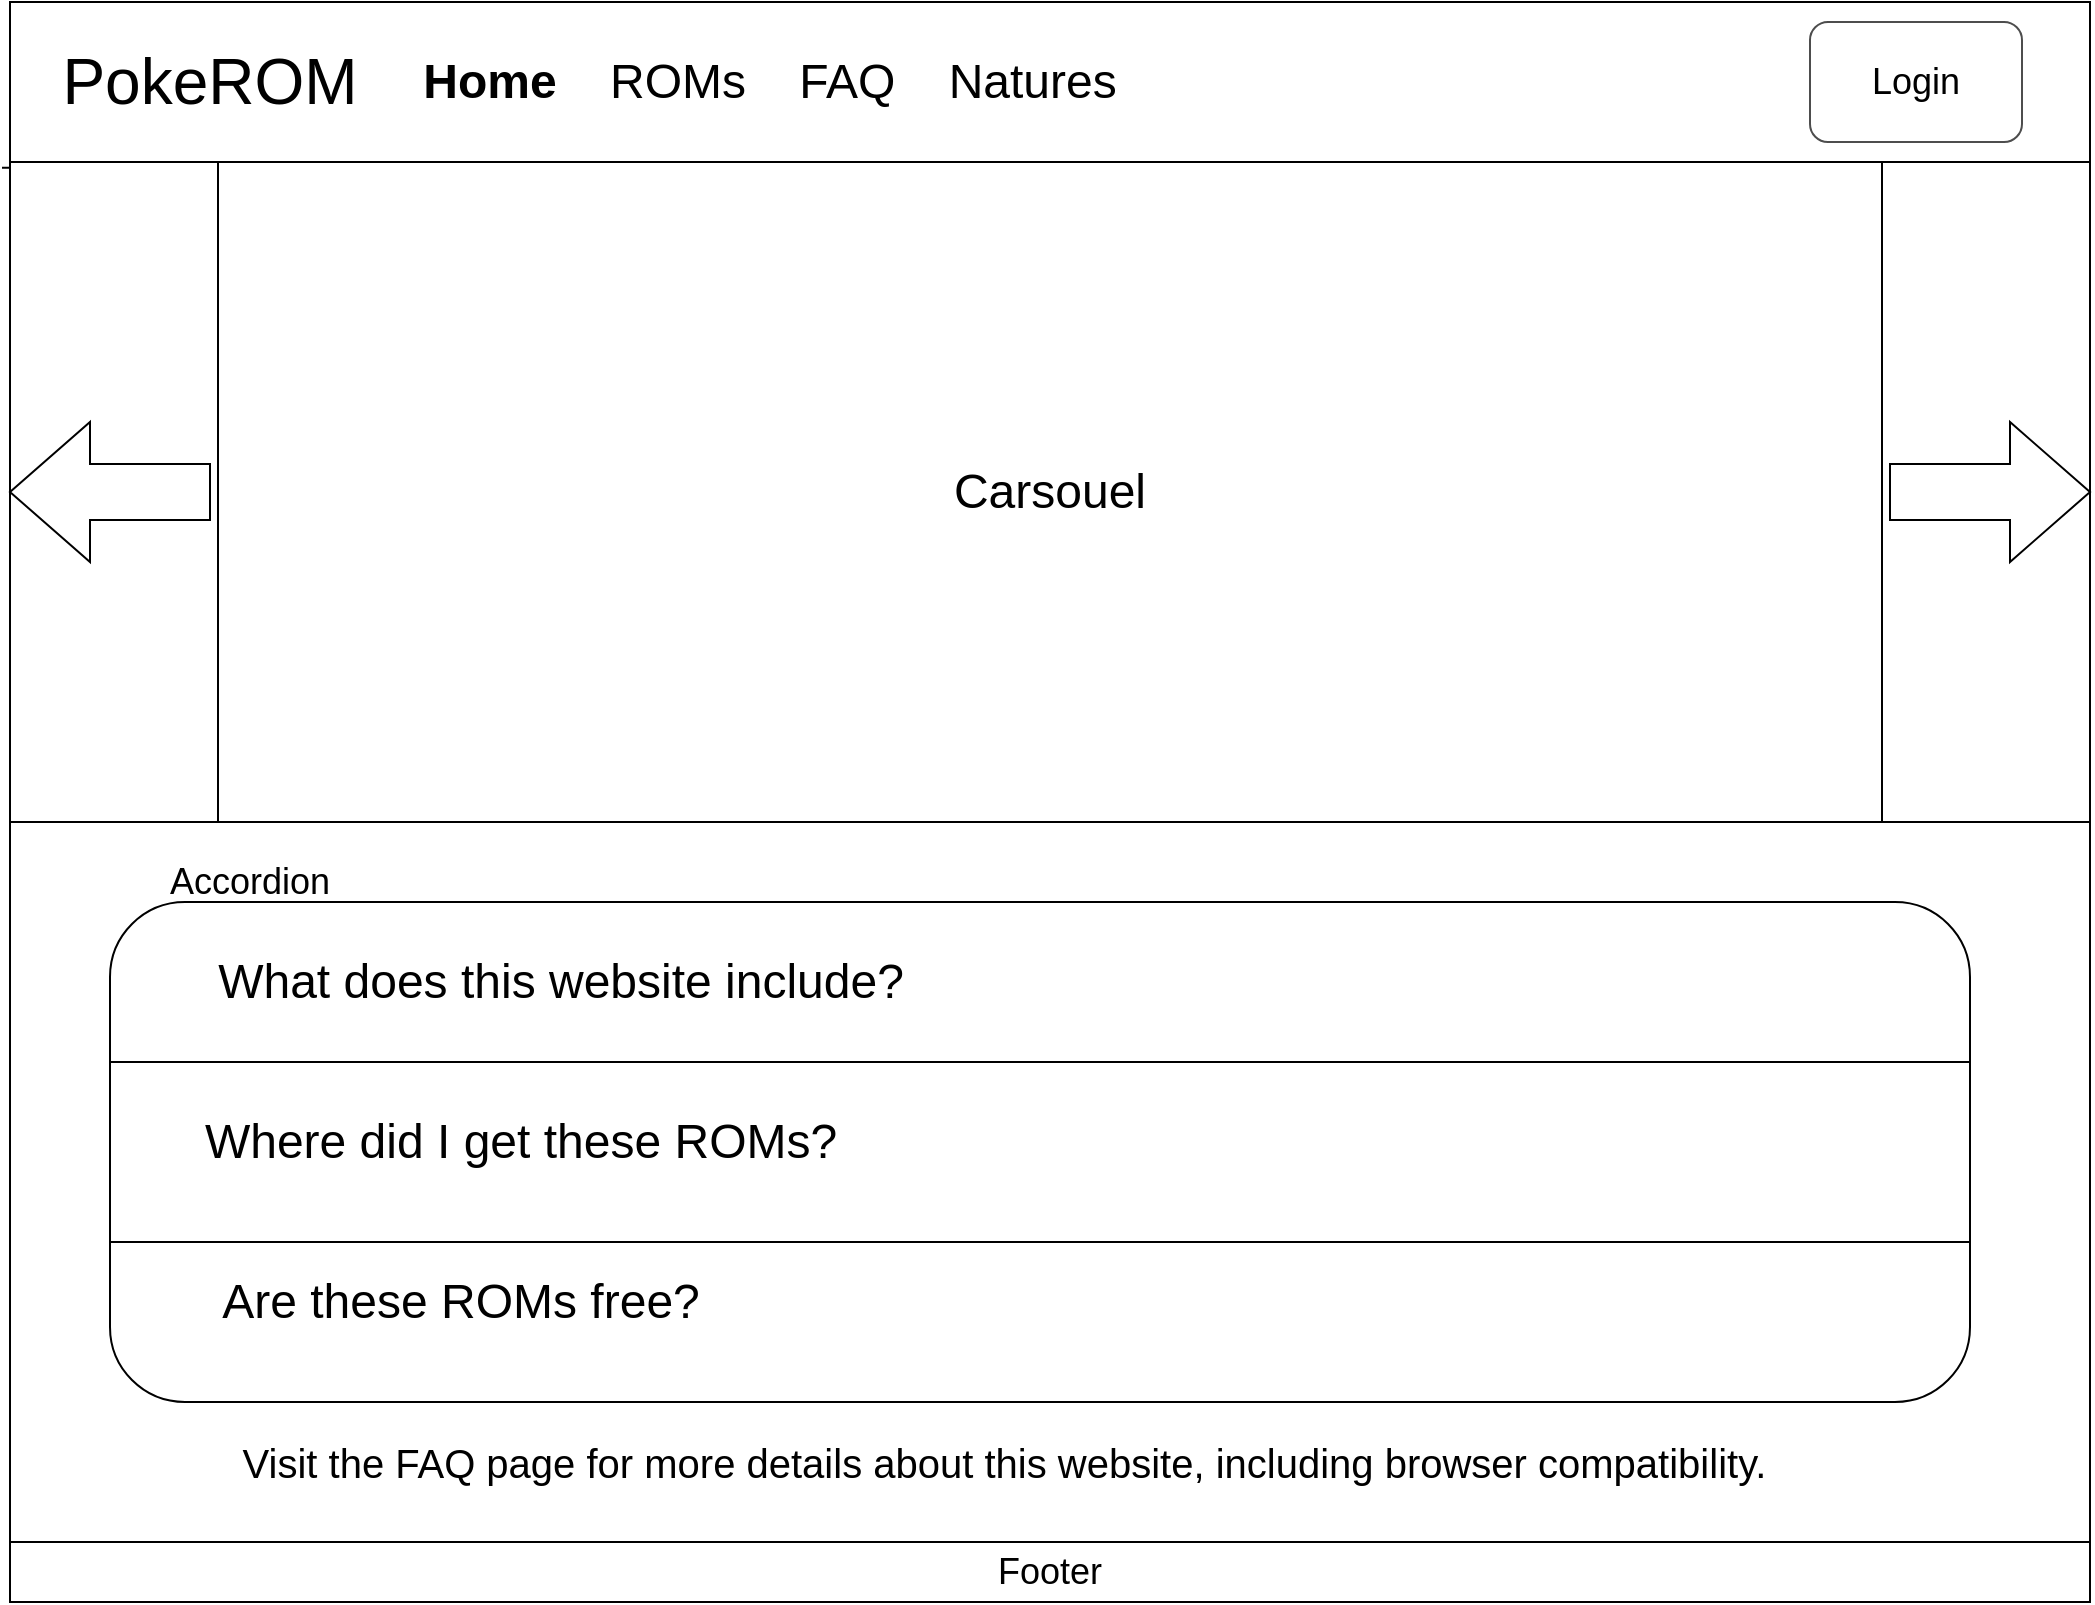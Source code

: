 <mxfile version="10.8.0" type="device"><diagram id="HBEicuW6e-Zb2R65MJX0" name="Home Page"><mxGraphModel dx="1184" dy="920" grid="1" gridSize="10" guides="1" tooltips="1" connect="1" arrows="1" fold="1" page="1" pageScale="1" pageWidth="1100" pageHeight="850" math="0" shadow="0"><root><mxCell id="0"/><mxCell id="1" parent="0"/><mxCell id="3mbRL1gvjARY0FLo8sV9-1" value="" style="rounded=0;whiteSpace=wrap;html=1;" vertex="1" parent="1"><mxGeometry x="20" y="20" width="1040" height="800" as="geometry"/></mxCell><mxCell id="3mbRL1gvjARY0FLo8sV9-4" value="" style="endArrow=none;html=1;entryX=-0.004;entryY=0.104;entryDx=0;entryDy=0;entryPerimeter=0;" edge="1" parent="1"><mxGeometry width="50" height="50" relative="1" as="geometry"><mxPoint x="1060" y="103" as="sourcePoint"/><mxPoint x="16" y="102.857" as="targetPoint"/></mxGeometry></mxCell><mxCell id="3mbRL1gvjARY0FLo8sV9-5" value="&lt;font style=&quot;font-size: 32px&quot;&gt;PokeROM&lt;/font&gt;" style="text;html=1;strokeColor=none;fillColor=none;align=center;verticalAlign=middle;whiteSpace=wrap;rounded=0;" vertex="1" parent="1"><mxGeometry x="40" y="40" width="160" height="40" as="geometry"/></mxCell><mxCell id="3mbRL1gvjARY0FLo8sV9-6" value="&lt;font style=&quot;font-size: 24px&quot;&gt;&lt;b&gt;Home&amp;nbsp; &amp;nbsp; &lt;/b&gt;ROMs&amp;nbsp; &amp;nbsp; FAQ&amp;nbsp; &amp;nbsp; Natures&lt;/font&gt;" style="text;html=1;strokeColor=none;fillColor=none;align=center;verticalAlign=middle;whiteSpace=wrap;rounded=0;" vertex="1" parent="1"><mxGeometry x="200" y="40" width="400" height="40" as="geometry"/></mxCell><mxCell id="3mbRL1gvjARY0FLo8sV9-7" value="&lt;font color=&quot;#000000&quot; style=&quot;font-size: 18px&quot;&gt;Login&lt;/font&gt;" style="rounded=1;html=1;shadow=0;dashed=0;whiteSpace=wrap;fontSize=10;fillColor=#FFFFFF;align=center;strokeColor=#4D4D4D;fontColor=#ffffff;" vertex="1" parent="1"><mxGeometry x="920" y="30" width="106" height="60" as="geometry"/></mxCell><mxCell id="3mbRL1gvjARY0FLo8sV9-14" value="&lt;font style=&quot;font-size: 24px&quot;&gt;Carsouel&lt;/font&gt;" style="shape=process;whiteSpace=wrap;html=1;backgroundOutline=1;fillColor=#FFFFFF;" vertex="1" parent="1"><mxGeometry x="20" y="100" width="1040" height="330" as="geometry"/></mxCell><mxCell id="3mbRL1gvjARY0FLo8sV9-15" value="" style="html=1;shadow=0;dashed=0;align=center;verticalAlign=middle;shape=mxgraph.arrows2.arrow;dy=0.6;dx=40;notch=0;fillColor=#FFFFFF;" vertex="1" parent="1"><mxGeometry x="960" y="230" width="100" height="70" as="geometry"/></mxCell><mxCell id="3mbRL1gvjARY0FLo8sV9-16" value="" style="html=1;shadow=0;dashed=0;align=center;verticalAlign=middle;shape=mxgraph.arrows2.arrow;dy=0.6;dx=40;flipH=1;notch=0;fillColor=#FFFFFF;" vertex="1" parent="1"><mxGeometry x="20" y="230" width="100" height="70" as="geometry"/></mxCell><mxCell id="3mbRL1gvjARY0FLo8sV9-17" value="" style="rounded=1;whiteSpace=wrap;html=1;fillColor=#FFFFFF;" vertex="1" parent="1"><mxGeometry x="70" y="470" width="930" height="250" as="geometry"/></mxCell><mxCell id="3mbRL1gvjARY0FLo8sV9-18" value="" style="rounded=0;whiteSpace=wrap;html=1;fillColor=#FFFFFF;" vertex="1" parent="1"><mxGeometry x="70" y="550" width="930" height="90" as="geometry"/></mxCell><mxCell id="3mbRL1gvjARY0FLo8sV9-19" value="&lt;span style=&quot;font-weight: normal&quot;&gt;What does this website include?&lt;/span&gt;" style="text;strokeColor=none;fillColor=none;html=1;fontSize=24;fontStyle=1;verticalAlign=middle;align=center;" vertex="1" parent="1"><mxGeometry x="110" y="490" width="370" height="40" as="geometry"/></mxCell><mxCell id="3mbRL1gvjARY0FLo8sV9-20" value="&lt;span style=&quot;font-weight: normal&quot;&gt;Where did I get these ROMs?&lt;/span&gt;" style="text;strokeColor=none;fillColor=none;html=1;fontSize=24;fontStyle=1;verticalAlign=middle;align=center;" vertex="1" parent="1"><mxGeometry x="100" y="570" width="350" height="40" as="geometry"/></mxCell><mxCell id="3mbRL1gvjARY0FLo8sV9-21" value="&lt;span style=&quot;font-weight: normal&quot;&gt;Are these ROMs free?&lt;/span&gt;" style="text;strokeColor=none;fillColor=none;html=1;fontSize=24;fontStyle=1;verticalAlign=middle;align=center;" vertex="1" parent="1"><mxGeometry x="100" y="650" width="290" height="40" as="geometry"/></mxCell><mxCell id="3mbRL1gvjARY0FLo8sV9-22" value="&lt;font style=&quot;font-size: 18px&quot;&gt;Accordion&lt;/font&gt;" style="text;html=1;strokeColor=none;fillColor=none;align=center;verticalAlign=middle;whiteSpace=wrap;rounded=0;" vertex="1" parent="1"><mxGeometry x="70" y="450" width="140" height="20" as="geometry"/></mxCell><mxCell id="3mbRL1gvjARY0FLo8sV9-24" value="&lt;font style=&quot;font-size: 20px&quot;&gt;Visit the FAQ page for more details about this website, including browser compatibility.&amp;nbsp;&lt;/font&gt;" style="text;html=1;strokeColor=none;fillColor=none;align=center;verticalAlign=middle;whiteSpace=wrap;rounded=0;" vertex="1" parent="1"><mxGeometry x="90" y="740" width="860" height="20" as="geometry"/></mxCell><mxCell id="tjdAdMnjsNi_I3C6q7o8-1" value="&lt;font style=&quot;font-size: 18px&quot;&gt;Footer&lt;/font&gt;" style="rounded=0;whiteSpace=wrap;html=1;fillColor=#FFFFFF;" vertex="1" parent="1"><mxGeometry x="20" y="790" width="1040" height="30" as="geometry"/></mxCell></root></mxGraphModel></diagram><diagram id="i5MH9DyHpkx6FnUdG-32" name="ROMs Page"><mxGraphModel dx="1382" dy="1073" grid="1" gridSize="10" guides="1" tooltips="1" connect="1" arrows="1" fold="1" page="1" pageScale="1" pageWidth="1100" pageHeight="850" math="0" shadow="0"><root><mxCell id="DZGdxHDIxZ8UVdqy2DmJ-0"/><mxCell id="DZGdxHDIxZ8UVdqy2DmJ-1" parent="DZGdxHDIxZ8UVdqy2DmJ-0"/><mxCell id="jPOB6s2ysSFc5Ia2NdVV-0" value="" style="rounded=0;whiteSpace=wrap;html=1;" vertex="1" parent="DZGdxHDIxZ8UVdqy2DmJ-1"><mxGeometry x="20" y="20" width="1040" height="800" as="geometry"/></mxCell><mxCell id="jPOB6s2ysSFc5Ia2NdVV-1" value="" style="endArrow=none;html=1;entryX=-0.004;entryY=0.104;entryDx=0;entryDy=0;entryPerimeter=0;" edge="1" parent="DZGdxHDIxZ8UVdqy2DmJ-1"><mxGeometry width="50" height="50" relative="1" as="geometry"><mxPoint x="1060" y="103.0" as="sourcePoint"/><mxPoint x="16" y="102.857" as="targetPoint"/></mxGeometry></mxCell><mxCell id="jPOB6s2ysSFc5Ia2NdVV-2" value="&lt;font style=&quot;font-size: 32px&quot;&gt;PokeROM&lt;/font&gt;" style="text;html=1;strokeColor=none;fillColor=none;align=center;verticalAlign=middle;whiteSpace=wrap;rounded=0;" vertex="1" parent="DZGdxHDIxZ8UVdqy2DmJ-1"><mxGeometry x="40" y="40" width="160" height="40" as="geometry"/></mxCell><mxCell id="jPOB6s2ysSFc5Ia2NdVV-3" value="&lt;font style=&quot;font-size: 24px&quot;&gt;Home&amp;nbsp; &amp;nbsp; &lt;b&gt;ROMs&amp;nbsp; &amp;nbsp; &lt;/b&gt;FAQ&amp;nbsp; &amp;nbsp; Natures&lt;/font&gt;" style="text;html=1;strokeColor=none;fillColor=none;align=center;verticalAlign=middle;whiteSpace=wrap;rounded=0;" vertex="1" parent="DZGdxHDIxZ8UVdqy2DmJ-1"><mxGeometry x="200" y="40" width="400" height="40" as="geometry"/></mxCell><mxCell id="jPOB6s2ysSFc5Ia2NdVV-4" value="&lt;font color=&quot;#000000&quot; style=&quot;font-size: 18px&quot;&gt;Logout&lt;/font&gt;" style="rounded=1;html=1;shadow=0;dashed=0;whiteSpace=wrap;fontSize=10;fillColor=#FFFFFF;align=center;strokeColor=#4D4D4D;fontColor=#ffffff;" vertex="1" parent="DZGdxHDIxZ8UVdqy2DmJ-1"><mxGeometry x="920" y="30" width="106" height="60" as="geometry"/></mxCell><mxCell id="jHBLXKIAFgyJB7I-NuQN-0" value="" style="rounded=1;whiteSpace=wrap;html=1;fillColor=#FFFFFF;" vertex="1" parent="DZGdxHDIxZ8UVdqy2DmJ-1"><mxGeometry x="220" y="164.5" width="260" height="260" as="geometry"/></mxCell><mxCell id="jHBLXKIAFgyJB7I-NuQN-5" value="" style="rounded=1;whiteSpace=wrap;html=1;fillColor=#FFFFFF;" vertex="1" parent="DZGdxHDIxZ8UVdqy2DmJ-1"><mxGeometry x="590" y="160" width="260" height="260" as="geometry"/></mxCell><mxCell id="jHBLXKIAFgyJB7I-NuQN-6" value="" style="rounded=1;whiteSpace=wrap;html=1;fillColor=#FFFFFF;" vertex="1" parent="DZGdxHDIxZ8UVdqy2DmJ-1"><mxGeometry x="220" y="450" width="260" height="260" as="geometry"/></mxCell><mxCell id="jHBLXKIAFgyJB7I-NuQN-7" value="" style="rounded=1;whiteSpace=wrap;html=1;fillColor=#FFFFFF;" vertex="1" parent="DZGdxHDIxZ8UVdqy2DmJ-1"><mxGeometry x="590" y="450" width="260" height="260" as="geometry"/></mxCell><mxCell id="jHBLXKIAFgyJB7I-NuQN-8" value="" style="rounded=1;whiteSpace=wrap;html=1;fillColor=#FFFFFF;" vertex="1" parent="DZGdxHDIxZ8UVdqy2DmJ-1"><mxGeometry x="170" y="740" width="750" height="40" as="geometry"/></mxCell><mxCell id="jHBLXKIAFgyJB7I-NuQN-9" value="&lt;h1&gt;ROM 1&lt;/h1&gt;&lt;div style=&quot;font-size: 20px&quot;&gt;&lt;ul&gt;&lt;li&gt;&lt;div&gt;Image&lt;/div&gt;&lt;/li&gt;&lt;li&gt;&lt;div&gt;&lt;span&gt;Details&lt;/span&gt;&lt;/div&gt;&lt;/li&gt;&lt;/ul&gt;&lt;/div&gt;" style="text;html=1;strokeColor=none;fillColor=none;spacing=5;spacingTop=-20;whiteSpace=wrap;overflow=hidden;rounded=0;" vertex="1" parent="DZGdxHDIxZ8UVdqy2DmJ-1"><mxGeometry x="255" y="205" width="190" height="120" as="geometry"/></mxCell><mxCell id="jHBLXKIAFgyJB7I-NuQN-10" value="&lt;h1&gt;ROM 2&lt;/h1&gt;&lt;div style=&quot;font-size: 20px&quot;&gt;&lt;ul&gt;&lt;li&gt;&lt;div&gt;Image&lt;/div&gt;&lt;/li&gt;&lt;li&gt;&lt;div&gt;&lt;span&gt;Details&lt;/span&gt;&lt;/div&gt;&lt;/li&gt;&lt;/ul&gt;&lt;/div&gt;" style="text;html=1;strokeColor=none;fillColor=none;spacing=5;spacingTop=-20;whiteSpace=wrap;overflow=hidden;rounded=0;" vertex="1" parent="DZGdxHDIxZ8UVdqy2DmJ-1"><mxGeometry x="625" y="205" width="190" height="120" as="geometry"/></mxCell><mxCell id="jHBLXKIAFgyJB7I-NuQN-11" value="&lt;h1&gt;ROM 3&lt;/h1&gt;&lt;div style=&quot;font-size: 20px&quot;&gt;&lt;ul&gt;&lt;li&gt;&lt;div&gt;Image&lt;/div&gt;&lt;/li&gt;&lt;li&gt;&lt;div&gt;&lt;span&gt;Details&lt;/span&gt;&lt;/div&gt;&lt;/li&gt;&lt;/ul&gt;&lt;/div&gt;" style="text;html=1;strokeColor=none;fillColor=none;spacing=5;spacingTop=-20;whiteSpace=wrap;overflow=hidden;rounded=0;" vertex="1" parent="DZGdxHDIxZ8UVdqy2DmJ-1"><mxGeometry x="255" y="520" width="190" height="120" as="geometry"/></mxCell><mxCell id="jHBLXKIAFgyJB7I-NuQN-12" value="&lt;h1&gt;ROM 4&lt;/h1&gt;&lt;div style=&quot;font-size: 20px&quot;&gt;&lt;ul&gt;&lt;li&gt;&lt;div&gt;Image&lt;/div&gt;&lt;/li&gt;&lt;li&gt;&lt;div&gt;&lt;span&gt;Details&lt;/span&gt;&lt;/div&gt;&lt;/li&gt;&lt;/ul&gt;&lt;/div&gt;" style="text;html=1;strokeColor=none;fillColor=none;spacing=5;spacingTop=-20;whiteSpace=wrap;overflow=hidden;rounded=0;" vertex="1" parent="DZGdxHDIxZ8UVdqy2DmJ-1"><mxGeometry x="625" y="520" width="190" height="120" as="geometry"/></mxCell><mxCell id="jHBLXKIAFgyJB7I-NuQN-13" value="" style="rounded=0;whiteSpace=wrap;html=1;fillColor=#FFFFFF;" vertex="1" parent="DZGdxHDIxZ8UVdqy2DmJ-1"><mxGeometry x="280" y="740" width="40" height="40" as="geometry"/></mxCell><mxCell id="jHBLXKIAFgyJB7I-NuQN-14" value="" style="rounded=0;whiteSpace=wrap;html=1;fillColor=#FFFFFF;" vertex="1" parent="DZGdxHDIxZ8UVdqy2DmJ-1"><mxGeometry x="360" y="740" width="40" height="40" as="geometry"/></mxCell><mxCell id="jHBLXKIAFgyJB7I-NuQN-15" value="" style="rounded=0;whiteSpace=wrap;html=1;fillColor=#FFFFFF;" vertex="1" parent="DZGdxHDIxZ8UVdqy2DmJ-1"><mxGeometry x="445" y="740" width="40" height="40" as="geometry"/></mxCell><mxCell id="jHBLXKIAFgyJB7I-NuQN-16" value="" style="rounded=0;whiteSpace=wrap;html=1;fillColor=#FFFFFF;" vertex="1" parent="DZGdxHDIxZ8UVdqy2DmJ-1"><mxGeometry x="530" y="740" width="40" height="40" as="geometry"/></mxCell><mxCell id="jHBLXKIAFgyJB7I-NuQN-17" value="" style="rounded=0;whiteSpace=wrap;html=1;fillColor=#FFFFFF;" vertex="1" parent="DZGdxHDIxZ8UVdqy2DmJ-1"><mxGeometry x="615" y="740" width="40" height="40" as="geometry"/></mxCell><mxCell id="jHBLXKIAFgyJB7I-NuQN-18" value="" style="rounded=0;whiteSpace=wrap;html=1;fillColor=#FFFFFF;" vertex="1" parent="DZGdxHDIxZ8UVdqy2DmJ-1"><mxGeometry x="700" y="740" width="40" height="40" as="geometry"/></mxCell><mxCell id="jHBLXKIAFgyJB7I-NuQN-19" value="" style="rounded=0;whiteSpace=wrap;html=1;fillColor=#FFFFFF;" vertex="1" parent="DZGdxHDIxZ8UVdqy2DmJ-1"><mxGeometry x="775" y="740" width="40" height="40" as="geometry"/></mxCell><mxCell id="jHBLXKIAFgyJB7I-NuQN-20" value="&amp;lt;&amp;lt;" style="text;html=1;strokeColor=none;fillColor=none;align=center;verticalAlign=middle;whiteSpace=wrap;rounded=0;" vertex="1" parent="DZGdxHDIxZ8UVdqy2DmJ-1"><mxGeometry x="190" y="750" width="40" height="20" as="geometry"/></mxCell><mxCell id="jHBLXKIAFgyJB7I-NuQN-23" value="1" style="text;html=1;strokeColor=none;fillColor=none;align=center;verticalAlign=middle;whiteSpace=wrap;rounded=0;" vertex="1" parent="DZGdxHDIxZ8UVdqy2DmJ-1"><mxGeometry x="280" y="749" width="40" height="20" as="geometry"/></mxCell><mxCell id="jHBLXKIAFgyJB7I-NuQN-24" value="2" style="text;html=1;strokeColor=none;fillColor=none;align=center;verticalAlign=middle;whiteSpace=wrap;rounded=0;" vertex="1" parent="DZGdxHDIxZ8UVdqy2DmJ-1"><mxGeometry x="320" y="750" width="40" height="20" as="geometry"/></mxCell><mxCell id="jHBLXKIAFgyJB7I-NuQN-25" value="3" style="text;html=1;strokeColor=none;fillColor=none;align=center;verticalAlign=middle;whiteSpace=wrap;rounded=0;" vertex="1" parent="DZGdxHDIxZ8UVdqy2DmJ-1"><mxGeometry x="360" y="750" width="40" height="20" as="geometry"/></mxCell><mxCell id="jHBLXKIAFgyJB7I-NuQN-26" value="4" style="text;html=1;strokeColor=none;fillColor=none;align=center;verticalAlign=middle;whiteSpace=wrap;rounded=0;" vertex="1" parent="DZGdxHDIxZ8UVdqy2DmJ-1"><mxGeometry x="400" y="749" width="40" height="20" as="geometry"/></mxCell><mxCell id="jHBLXKIAFgyJB7I-NuQN-27" value="5" style="text;html=1;strokeColor=none;fillColor=none;align=center;verticalAlign=middle;whiteSpace=wrap;rounded=0;" vertex="1" parent="DZGdxHDIxZ8UVdqy2DmJ-1"><mxGeometry x="445" y="750" width="40" height="20" as="geometry"/></mxCell><mxCell id="jHBLXKIAFgyJB7I-NuQN-28" value="6" style="text;html=1;strokeColor=none;fillColor=none;align=center;verticalAlign=middle;whiteSpace=wrap;rounded=0;" vertex="1" parent="DZGdxHDIxZ8UVdqy2DmJ-1"><mxGeometry x="490" y="750" width="40" height="20" as="geometry"/></mxCell><mxCell id="jHBLXKIAFgyJB7I-NuQN-29" value="7" style="text;html=1;strokeColor=none;fillColor=none;align=center;verticalAlign=middle;whiteSpace=wrap;rounded=0;" vertex="1" parent="DZGdxHDIxZ8UVdqy2DmJ-1"><mxGeometry x="525" y="749" width="40" height="20" as="geometry"/></mxCell><mxCell id="jHBLXKIAFgyJB7I-NuQN-30" value="8" style="text;html=1;strokeColor=none;fillColor=none;align=center;verticalAlign=middle;whiteSpace=wrap;rounded=0;" vertex="1" parent="DZGdxHDIxZ8UVdqy2DmJ-1"><mxGeometry x="570" y="750" width="40" height="20" as="geometry"/></mxCell><mxCell id="jHBLXKIAFgyJB7I-NuQN-31" value="9" style="text;html=1;strokeColor=none;fillColor=none;align=center;verticalAlign=middle;whiteSpace=wrap;rounded=0;" vertex="1" parent="DZGdxHDIxZ8UVdqy2DmJ-1"><mxGeometry x="615" y="750" width="40" height="20" as="geometry"/></mxCell><mxCell id="jHBLXKIAFgyJB7I-NuQN-32" value="10" style="text;html=1;strokeColor=none;fillColor=none;align=center;verticalAlign=middle;whiteSpace=wrap;rounded=0;" vertex="1" parent="DZGdxHDIxZ8UVdqy2DmJ-1"><mxGeometry x="660" y="749" width="40" height="20" as="geometry"/></mxCell><mxCell id="jHBLXKIAFgyJB7I-NuQN-33" value="11" style="text;html=1;strokeColor=none;fillColor=none;align=center;verticalAlign=middle;whiteSpace=wrap;rounded=0;" vertex="1" parent="DZGdxHDIxZ8UVdqy2DmJ-1"><mxGeometry x="695" y="749" width="40" height="20" as="geometry"/></mxCell><mxCell id="jHBLXKIAFgyJB7I-NuQN-34" value="12" style="text;html=1;strokeColor=none;fillColor=none;align=center;verticalAlign=middle;whiteSpace=wrap;rounded=0;" vertex="1" parent="DZGdxHDIxZ8UVdqy2DmJ-1"><mxGeometry x="735" y="753" width="40" height="20" as="geometry"/></mxCell><mxCell id="jHBLXKIAFgyJB7I-NuQN-35" value="13" style="text;html=1;strokeColor=none;fillColor=none;align=center;verticalAlign=middle;whiteSpace=wrap;rounded=0;" vertex="1" parent="DZGdxHDIxZ8UVdqy2DmJ-1"><mxGeometry x="772" y="753" width="40" height="20" as="geometry"/></mxCell><mxCell id="95IIm_PCQzMlPXp2MBdw-0" value="&lt;font style=&quot;font-size: 18px&quot;&gt;Footer&lt;/font&gt;" style="rounded=0;whiteSpace=wrap;html=1;fillColor=#FFFFFF;" vertex="1" parent="DZGdxHDIxZ8UVdqy2DmJ-1"><mxGeometry x="20" y="790" width="1040" height="30" as="geometry"/></mxCell><mxCell id="7Ugmnipzu0nHIawPZBGX-0" value="Next" style="text;html=1;strokeColor=none;fillColor=none;align=center;verticalAlign=middle;whiteSpace=wrap;rounded=0;" vertex="1" parent="DZGdxHDIxZ8UVdqy2DmJ-1"><mxGeometry x="830" y="753" width="30" height="20" as="geometry"/></mxCell><mxCell id="7Ugmnipzu0nHIawPZBGX-2" value="&amp;gt;&amp;gt;" style="rounded=0;whiteSpace=wrap;html=1;fillColor=#FFFFFF;" vertex="1" parent="DZGdxHDIxZ8UVdqy2DmJ-1"><mxGeometry x="870" y="740" width="40" height="40" as="geometry"/></mxCell><mxCell id="7Ugmnipzu0nHIawPZBGX-3" value="&amp;lt;&amp;lt;" style="rounded=0;whiteSpace=wrap;html=1;fillColor=#FFFFFF;" vertex="1" parent="DZGdxHDIxZ8UVdqy2DmJ-1"><mxGeometry x="180" y="740" width="40" height="40" as="geometry"/></mxCell><mxCell id="7Ugmnipzu0nHIawPZBGX-4" value="Previous" style="text;html=1;strokeColor=none;fillColor=none;align=center;verticalAlign=middle;whiteSpace=wrap;rounded=0;" vertex="1" parent="DZGdxHDIxZ8UVdqy2DmJ-1"><mxGeometry x="230" y="753" width="40" height="20" as="geometry"/></mxCell></root></mxGraphModel></diagram><diagram id="3ohcXUWYCQhJrbC4mftE" name="FAQ Page"><mxGraphModel dx="1382" dy="1073" grid="1" gridSize="10" guides="1" tooltips="1" connect="1" arrows="1" fold="1" page="1" pageScale="1" pageWidth="1100" pageHeight="850" math="0" shadow="0"><root><mxCell id="s6JfPKIWmXnjqk05nntz-0"/><mxCell id="s6JfPKIWmXnjqk05nntz-1" parent="s6JfPKIWmXnjqk05nntz-0"/><mxCell id="Rj0Y2gSjjar5tYijzAod-0" value="" style="rounded=0;whiteSpace=wrap;html=1;" vertex="1" parent="s6JfPKIWmXnjqk05nntz-1"><mxGeometry x="20" y="20" width="1040" height="800" as="geometry"/></mxCell><mxCell id="Rj0Y2gSjjar5tYijzAod-1" value="" style="endArrow=none;html=1;entryX=-0.004;entryY=0.104;entryDx=0;entryDy=0;entryPerimeter=0;" edge="1" parent="s6JfPKIWmXnjqk05nntz-1"><mxGeometry width="50" height="50" relative="1" as="geometry"><mxPoint x="1060" y="103.0" as="sourcePoint"/><mxPoint x="16" y="102.857" as="targetPoint"/></mxGeometry></mxCell><mxCell id="Rj0Y2gSjjar5tYijzAod-2" value="&lt;font style=&quot;font-size: 32px&quot;&gt;PokeROM&lt;/font&gt;" style="text;html=1;strokeColor=none;fillColor=none;align=center;verticalAlign=middle;whiteSpace=wrap;rounded=0;" vertex="1" parent="s6JfPKIWmXnjqk05nntz-1"><mxGeometry x="40" y="40" width="160" height="40" as="geometry"/></mxCell><mxCell id="Rj0Y2gSjjar5tYijzAod-3" value="&lt;font style=&quot;font-size: 24px&quot;&gt;Home&amp;nbsp; &amp;nbsp; ROMs&amp;nbsp; &amp;nbsp; &lt;b&gt;FAQ&amp;nbsp; &amp;nbsp; &lt;/b&gt;Natures&lt;/font&gt;" style="text;html=1;strokeColor=none;fillColor=none;align=center;verticalAlign=middle;whiteSpace=wrap;rounded=0;" vertex="1" parent="s6JfPKIWmXnjqk05nntz-1"><mxGeometry x="200" y="40" width="400" height="40" as="geometry"/></mxCell><mxCell id="Rj0Y2gSjjar5tYijzAod-4" value="&lt;font color=&quot;#000000&quot; style=&quot;font-size: 18px&quot;&gt;Logout&lt;/font&gt;" style="rounded=1;html=1;shadow=0;dashed=0;whiteSpace=wrap;fontSize=10;fillColor=#FFFFFF;align=center;strokeColor=#4D4D4D;fontColor=#ffffff;" vertex="1" parent="s6JfPKIWmXnjqk05nntz-1"><mxGeometry x="920" y="30" width="106" height="60" as="geometry"/></mxCell><mxCell id="Rj0Y2gSjjar5tYijzAod-38" value="&lt;h1&gt;&lt;font style=&quot;font-size: 44px&quot;&gt;Frequently Asked Questions&lt;/font&gt;&lt;/h1&gt;" style="text;html=1;strokeColor=none;fillColor=none;spacing=5;spacingTop=-20;whiteSpace=wrap;overflow=hidden;rounded=0;" vertex="1" parent="s6JfPKIWmXnjqk05nntz-1"><mxGeometry x="100" y="160" width="680" height="120" as="geometry"/></mxCell><mxCell id="Rj0Y2gSjjar5tYijzAod-39" value="Question:&amp;nbsp;&lt;span&gt;Lorem ipsum dolor sit amet?&lt;/span&gt;" style="text;strokeColor=none;fillColor=none;html=1;fontSize=24;fontStyle=1;verticalAlign=middle;align=center;" vertex="1" parent="s6JfPKIWmXnjqk05nntz-1"><mxGeometry x="140" y="260" width="470" height="40" as="geometry"/></mxCell><mxCell id="Rj0Y2gSjjar5tYijzAod-40" value="Answer" style="text;strokeColor=none;fillColor=none;html=1;fontSize=24;fontStyle=1;verticalAlign=middle;align=center;" vertex="1" parent="s6JfPKIWmXnjqk05nntz-1"><mxGeometry x="140" y="330" width="100" height="40" as="geometry"/></mxCell><mxCell id="Rj0Y2gSjjar5tYijzAod-42" value="&lt;div&gt;&lt;font style=&quot;font-size: 18px&quot;&gt;Lorem ipsum dolor sit, amet consectetur adipisicing elit. Pariatur vero quos illum repudiandae iste provident quam laboriosam sequi! Adipisci dolore qui esse non assumenda, vero aliquam facilis illum eaque aperiam, blanditiis voluptate.&lt;/font&gt;&lt;/div&gt;" style="text;html=1;strokeColor=none;fillColor=none;align=center;verticalAlign=middle;whiteSpace=wrap;rounded=0;" vertex="1" parent="s6JfPKIWmXnjqk05nntz-1"><mxGeometry x="150" y="360" width="700" height="90" as="geometry"/></mxCell><mxCell id="Rj0Y2gSjjar5tYijzAod-45" value="Browser Compatiblity" style="text;strokeColor=none;fillColor=none;html=1;fontSize=24;fontStyle=1;verticalAlign=middle;align=center;" vertex="1" parent="s6JfPKIWmXnjqk05nntz-1"><mxGeometry x="140" y="550" width="270" height="40" as="geometry"/></mxCell><mxCell id="Rj0Y2gSjjar5tYijzAod-46" value="&lt;font style=&quot;font-size: 24px&quot;&gt;.........&lt;/font&gt;" style="text;html=1;strokeColor=none;fillColor=none;align=center;verticalAlign=middle;whiteSpace=wrap;rounded=0;" vertex="1" parent="s6JfPKIWmXnjqk05nntz-1"><mxGeometry x="120" y="490" width="110" height="20" as="geometry"/></mxCell><mxCell id="Rj0Y2gSjjar5tYijzAod-48" value="Chrome" style="html=1;shadow=0;dashed=0;shape=mxgraph.bootstrap.tabTop;fillColor=#ffffff;align=center;fontColor=#000000;strokeColor=#dddddd;rSize=5;whiteSpace=wrap;" vertex="1" parent="s6JfPKIWmXnjqk05nntz-1"><mxGeometry x="152" y="610" width="58" height="40" as="geometry"/></mxCell><mxCell id="Rj0Y2gSjjar5tYijzAod-49" value="&lt;font color=&quot;#000000&quot;&gt;Safari&lt;/font&gt;" style="html=1;shadow=0;dashed=0;shape=mxgraph.bootstrap.topButton;fillColor=#ffffff;strokeColor=none;rSize=5;fontColor=#dddddd;whiteSpace=wrap;" vertex="1" parent="s6JfPKIWmXnjqk05nntz-1"><mxGeometry x="214" y="610" width="100" height="40" as="geometry"/></mxCell><mxCell id="Rj0Y2gSjjar5tYijzAod-50" value="&lt;font color=&quot;#000000&quot;&gt;Opera&lt;/font&gt;" style="html=1;shadow=0;dashed=0;shape=mxgraph.bootstrap.topButton;align=center;fillColor=#ffffff;strokeColor=none;rSize=5;fontColor=#3D8BCD;spacingRight=30;whiteSpace=wrap;" vertex="1" parent="s6JfPKIWmXnjqk05nntz-1"><mxGeometry x="318" y="610" width="74" height="40" as="geometry"/></mxCell><mxCell id="Rj0Y2gSjjar5tYijzAod-51" value="" style="html=1;shadow=0;dashed=0;shape=mxgraph.bootstrap.rrect;rSize=8;fillColor=#999999;strokeColor=none;fontColor=#ffffff;perimeter=none;whiteSpace=wrap;" vertex="1" parent="Rj0Y2gSjjar5tYijzAod-50"><mxGeometry x="1" y="0.5" width="1" height="16" relative="1" as="geometry"><mxPoint x="-37" y="-7" as="offset"/></mxGeometry></mxCell><mxCell id="Rj0Y2gSjjar5tYijzAod-54" value="" style="shape=line;strokeColor=#dddddd;fillColor=#FFFFFF;" vertex="1" parent="s6JfPKIWmXnjqk05nntz-1"><mxGeometry x="210" y="645" width="412" height="10" as="geometry"/></mxCell><mxCell id="Rj0Y2gSjjar5tYijzAod-55" value="&lt;font color=&quot;#000000&quot;&gt;Firefox&lt;/font&gt;" style="html=1;shadow=0;dashed=0;shape=mxgraph.bootstrap.topButton;fillColor=#ffffff;strokeColor=none;rSize=5;fontColor=#dddddd;whiteSpace=wrap;" vertex="1" parent="s6JfPKIWmXnjqk05nntz-1"><mxGeometry x="361" y="610" width="100" height="40" as="geometry"/></mxCell><mxCell id="Rj0Y2gSjjar5tYijzAod-56" value="&lt;font color=&quot;#000000&quot;&gt;Edge&lt;/font&gt;" style="html=1;shadow=0;dashed=0;shape=mxgraph.bootstrap.topButton;fillColor=#ffffff;strokeColor=none;rSize=5;fontColor=#dddddd;whiteSpace=wrap;" vertex="1" parent="s6JfPKIWmXnjqk05nntz-1"><mxGeometry x="432" y="610" width="100" height="40" as="geometry"/></mxCell><mxCell id="Rj0Y2gSjjar5tYijzAod-57" value="&lt;font color=&quot;#000000&quot;&gt;Internet Explorer&lt;/font&gt;" style="html=1;shadow=0;dashed=0;shape=mxgraph.bootstrap.topButton;fillColor=#ffffff;strokeColor=none;rSize=5;fontColor=#dddddd;whiteSpace=wrap;" vertex="1" parent="s6JfPKIWmXnjqk05nntz-1"><mxGeometry x="512" y="610" width="110" height="40" as="geometry"/></mxCell><mxCell id="Rj0Y2gSjjar5tYijzAod-58" value="&lt;div&gt;Lorem ipsum dolor sit amet consectetur adipisicing elit. Ratione dicta repellendus amet incidunt nulla et iste dolorum facilis provident repellat, doloremque consequatur ex necessitatibus!&lt;/div&gt;" style="rounded=1;whiteSpace=wrap;html=1;fillColor=#FFFFFF;" vertex="1" parent="s6JfPKIWmXnjqk05nntz-1"><mxGeometry x="155" y="670" width="465" height="90" as="geometry"/></mxCell><mxCell id="z36PudDZx5WzP94tVZJ8-0" value="&lt;font style=&quot;font-size: 18px&quot;&gt;Footer&lt;/font&gt;" style="rounded=0;whiteSpace=wrap;html=1;fillColor=#FFFFFF;" vertex="1" parent="s6JfPKIWmXnjqk05nntz-1"><mxGeometry x="20" y="790" width="1040" height="30" as="geometry"/></mxCell></root></mxGraphModel></diagram><diagram id="zaQAGjBv074CE4v3pBNm" name="Natures Page"><mxGraphModel dx="1658" dy="1288" grid="1" gridSize="10" guides="1" tooltips="1" connect="1" arrows="1" fold="1" page="1" pageScale="1" pageWidth="1100" pageHeight="850" math="0" shadow="0"><root><mxCell id="p0jll26mw37L1RCg-UQK-0"/><mxCell id="p0jll26mw37L1RCg-UQK-1" parent="p0jll26mw37L1RCg-UQK-0"/><mxCell id="bYAAr9_BOWbDsv9zOCKr-0" value="" style="rounded=0;whiteSpace=wrap;html=1;" vertex="1" parent="p0jll26mw37L1RCg-UQK-1"><mxGeometry x="20" y="20" width="1040" height="800" as="geometry"/></mxCell><mxCell id="bYAAr9_BOWbDsv9zOCKr-1" value="" style="endArrow=none;html=1;entryX=-0.004;entryY=0.104;entryDx=0;entryDy=0;entryPerimeter=0;" edge="1" parent="p0jll26mw37L1RCg-UQK-1"><mxGeometry width="50" height="50" relative="1" as="geometry"><mxPoint x="1060" y="103.0" as="sourcePoint"/><mxPoint x="16" y="102.857" as="targetPoint"/></mxGeometry></mxCell><mxCell id="bYAAr9_BOWbDsv9zOCKr-2" value="&lt;font style=&quot;font-size: 32px&quot;&gt;PokeROM&lt;/font&gt;" style="text;html=1;strokeColor=none;fillColor=none;align=center;verticalAlign=middle;whiteSpace=wrap;rounded=0;" vertex="1" parent="p0jll26mw37L1RCg-UQK-1"><mxGeometry x="40" y="40" width="160" height="40" as="geometry"/></mxCell><mxCell id="bYAAr9_BOWbDsv9zOCKr-3" value="&lt;font style=&quot;font-size: 24px&quot;&gt;Home&amp;nbsp; &amp;nbsp; ROMs&amp;nbsp; &amp;nbsp; FAQ&amp;nbsp; &amp;nbsp; &lt;b&gt;Natures&lt;/b&gt;&lt;/font&gt;" style="text;html=1;strokeColor=none;fillColor=none;align=center;verticalAlign=middle;whiteSpace=wrap;rounded=0;" vertex="1" parent="p0jll26mw37L1RCg-UQK-1"><mxGeometry x="200" y="40" width="400" height="40" as="geometry"/></mxCell><mxCell id="bYAAr9_BOWbDsv9zOCKr-4" value="&lt;font color=&quot;#000000&quot; style=&quot;font-size: 18px&quot;&gt;Login&lt;/font&gt;" style="rounded=1;html=1;shadow=0;dashed=0;whiteSpace=wrap;fontSize=10;fillColor=#FFFFFF;align=center;strokeColor=#4D4D4D;fontColor=#ffffff;" vertex="1" parent="p0jll26mw37L1RCg-UQK-1"><mxGeometry x="920" y="30" width="106" height="60" as="geometry"/></mxCell><mxCell id="WvreWJfLZCtlqPmzCaWE-0" value="&lt;font style=&quot;font-size: 18px&quot;&gt;Footer&lt;/font&gt;" style="rounded=0;whiteSpace=wrap;html=1;fillColor=#FFFFFF;" vertex="1" parent="p0jll26mw37L1RCg-UQK-1"><mxGeometry x="20" y="790" width="1040" height="30" as="geometry"/></mxCell><mxCell id="WvreWJfLZCtlqPmzCaWE-1" value="&lt;h1&gt;&lt;font style=&quot;font-size: 32px&quot;&gt;Natures&lt;/font&gt;&lt;/h1&gt;" style="text;html=1;strokeColor=none;fillColor=none;spacing=5;spacingTop=-20;whiteSpace=wrap;overflow=hidden;rounded=0;" vertex="1" parent="p0jll26mw37L1RCg-UQK-1"><mxGeometry x="120" y="155" width="180" height="50" as="geometry"/></mxCell><mxCell id="WvreWJfLZCtlqPmzCaWE-2" value="&lt;table border=&quot;1&quot; width=&quot;100%&quot; height=&quot;100%&quot; style=&quot;width:100%;height:100%;border-collapse:collapse;&quot;&gt;&lt;tr&gt;&lt;td align=&quot;center&quot;&gt;Value 1&lt;/td&gt;&lt;td align=&quot;center&quot;&gt;Value 2&lt;/td&gt;&lt;td align=&quot;center&quot;&gt;Value 3&lt;/td&gt;&lt;/tr&gt;&lt;tr&gt;&lt;td align=&quot;center&quot;&gt;Value 4&lt;/td&gt;&lt;td align=&quot;center&quot;&gt;Value 5&lt;/td&gt;&lt;td align=&quot;center&quot;&gt;Value 6&lt;/td&gt;&lt;/tr&gt;&lt;tr&gt;&lt;td align=&quot;center&quot;&gt;Value 7&lt;/td&gt;&lt;td align=&quot;center&quot;&gt;Value 8&lt;/td&gt;&lt;td align=&quot;center&quot;&gt;Value 9&lt;/td&gt;&lt;/tr&gt;&lt;/table&gt;" style="text;html=1;strokeColor=none;fillColor=none;overflow=fill;" vertex="1" parent="p0jll26mw37L1RCg-UQK-1"><mxGeometry x="110" y="205" width="880" height="515" as="geometry"/></mxCell></root></mxGraphModel></diagram><diagram id="CgDY6j9q6kQOa6-lb39N" name="ROM Info Page"><mxGraphModel dx="1658" dy="1288" grid="1" gridSize="10" guides="1" tooltips="1" connect="1" arrows="1" fold="1" page="1" pageScale="1" pageWidth="1100" pageHeight="850" math="0" shadow="0"><root><mxCell id="sDL_FM-fH2xh7aIUMf5c-0"/><mxCell id="sDL_FM-fH2xh7aIUMf5c-1" parent="sDL_FM-fH2xh7aIUMf5c-0"/><mxCell id="IXNW6feRkb2RDTSGvr6e-0" value="" style="rounded=0;whiteSpace=wrap;html=1;" vertex="1" parent="sDL_FM-fH2xh7aIUMf5c-1"><mxGeometry x="20" y="20" width="1040" height="800" as="geometry"/></mxCell><mxCell id="IXNW6feRkb2RDTSGvr6e-1" value="" style="endArrow=none;html=1;entryX=-0.004;entryY=0.104;entryDx=0;entryDy=0;entryPerimeter=0;" edge="1" parent="sDL_FM-fH2xh7aIUMf5c-1"><mxGeometry width="50" height="50" relative="1" as="geometry"><mxPoint x="1060" y="103" as="sourcePoint"/><mxPoint x="16" y="102.857" as="targetPoint"/></mxGeometry></mxCell><mxCell id="IXNW6feRkb2RDTSGvr6e-2" value="&lt;font style=&quot;font-size: 32px&quot;&gt;PokeROM&lt;/font&gt;" style="text;html=1;strokeColor=none;fillColor=none;align=center;verticalAlign=middle;whiteSpace=wrap;rounded=0;" vertex="1" parent="sDL_FM-fH2xh7aIUMf5c-1"><mxGeometry x="40" y="40" width="160" height="40" as="geometry"/></mxCell><mxCell id="IXNW6feRkb2RDTSGvr6e-3" value="&lt;font style=&quot;font-size: 24px&quot;&gt;Home&amp;nbsp; &amp;nbsp; ROMs&amp;nbsp; &amp;nbsp; FAQ&amp;nbsp; &amp;nbsp; Natures&lt;/font&gt;" style="text;html=1;strokeColor=none;fillColor=none;align=center;verticalAlign=middle;whiteSpace=wrap;rounded=0;" vertex="1" parent="sDL_FM-fH2xh7aIUMf5c-1"><mxGeometry x="200" y="40" width="400" height="40" as="geometry"/></mxCell><mxCell id="IXNW6feRkb2RDTSGvr6e-4" value="&lt;font color=&quot;#000000&quot; style=&quot;font-size: 18px&quot;&gt;Logout&lt;/font&gt;" style="rounded=1;html=1;shadow=0;dashed=0;whiteSpace=wrap;fontSize=10;fillColor=#FFFFFF;align=center;strokeColor=#4D4D4D;fontColor=#ffffff;" vertex="1" parent="sDL_FM-fH2xh7aIUMf5c-1"><mxGeometry x="920" y="30" width="106" height="60" as="geometry"/></mxCell><mxCell id="IXNW6feRkb2RDTSGvr6e-5" value="&lt;font style=&quot;font-size: 18px&quot;&gt;Footer&lt;/font&gt;" style="rounded=0;whiteSpace=wrap;html=1;fillColor=#FFFFFF;" vertex="1" parent="sDL_FM-fH2xh7aIUMf5c-1"><mxGeometry x="20" y="790" width="1040" height="30" as="geometry"/></mxCell><mxCell id="IXNW6feRkb2RDTSGvr6e-6" value="&lt;h1&gt;&lt;font style=&quot;font-size: 32px&quot;&gt;ROM Info&lt;/font&gt;&lt;/h1&gt;" style="text;html=1;strokeColor=none;fillColor=none;spacing=5;spacingTop=-20;whiteSpace=wrap;overflow=hidden;rounded=0;" vertex="1" parent="sDL_FM-fH2xh7aIUMf5c-1"><mxGeometry x="460" y="155" width="180" height="50" as="geometry"/></mxCell><mxCell id="IXNW6feRkb2RDTSGvr6e-8" value="&lt;font color=&quot;#000000&quot; style=&quot;font-size: 18px&quot;&gt;Back&lt;/font&gt;" style="rounded=1;html=1;shadow=0;dashed=0;whiteSpace=wrap;fontSize=10;fillColor=#FFFFFF;align=center;strokeColor=#4D4D4D;fontColor=#ffffff;" vertex="1" parent="sDL_FM-fH2xh7aIUMf5c-1"><mxGeometry x="50" y="145" width="106" height="60" as="geometry"/></mxCell><mxCell id="IXNW6feRkb2RDTSGvr6e-10" value="Game Name" style="text;strokeColor=none;fillColor=none;html=1;fontSize=24;fontStyle=1;verticalAlign=middle;align=center;" vertex="1" parent="sDL_FM-fH2xh7aIUMf5c-1"><mxGeometry x="50" y="240.5" width="184" height="40" as="geometry"/></mxCell><mxCell id="IXNW6feRkb2RDTSGvr6e-11" value="" style="aspect=fixed;html=1;perimeter=none;align=center;shadow=0;dashed=0;image;fontSize=12;image=img/lib/mscae/Image.svg;fillColor=#FFFFFF;" vertex="1" parent="sDL_FM-fH2xh7aIUMf5c-1"><mxGeometry x="360" y="311" width="140" height="109" as="geometry"/></mxCell><mxCell id="IXNW6feRkb2RDTSGvr6e-14" value="&lt;font style=&quot;font-size: 30px&quot;&gt;Description&lt;/font&gt;" style="rounded=1;whiteSpace=wrap;html=1;fillColor=#FFFFFF;" vertex="1" parent="sDL_FM-fH2xh7aIUMf5c-1"><mxGeometry x="96" y="480" width="604" height="200" as="geometry"/></mxCell><mxCell id="IXNW6feRkb2RDTSGvr6e-15" value="&lt;font color=&quot;#000000&quot; style=&quot;font-size: 18px&quot;&gt;Download&lt;/font&gt;" style="rounded=1;html=1;shadow=0;dashed=0;whiteSpace=wrap;fontSize=10;fillColor=#FFFFFF;align=center;strokeColor=#4D4D4D;fontColor=#ffffff;" vertex="1" parent="sDL_FM-fH2xh7aIUMf5c-1"><mxGeometry x="96" y="700" width="604" height="60" as="geometry"/></mxCell><mxCell id="IXNW6feRkb2RDTSGvr6e-16" value="&lt;font style=&quot;font-size: 30px&quot;&gt;Game Specs&lt;/font&gt;" style="rounded=1;whiteSpace=wrap;html=1;fillColor=#FFFFFF;" vertex="1" parent="sDL_FM-fH2xh7aIUMf5c-1"><mxGeometry x="740" y="480" width="260" height="120" as="geometry"/></mxCell><mxCell id="IXNW6feRkb2RDTSGvr6e-17" value="&lt;font style=&quot;font-size: 30px&quot;&gt;ROM Specs&lt;/font&gt;" style="rounded=1;whiteSpace=wrap;html=1;fillColor=#FFFFFF;" vertex="1" parent="sDL_FM-fH2xh7aIUMf5c-1"><mxGeometry x="740" y="635" width="260" height="120" as="geometry"/></mxCell><mxCell id="IXNW6feRkb2RDTSGvr6e-18" value="Game Logo" style="text;html=1;strokeColor=none;fillColor=none;align=center;verticalAlign=middle;whiteSpace=wrap;rounded=0;" vertex="1" parent="sDL_FM-fH2xh7aIUMf5c-1"><mxGeometry x="370" y="281" width="130" height="20" as="geometry"/></mxCell></root></mxGraphModel></diagram><diagram id="MpGc3OCNJfHmgHt0oybH" name="Login Page"><mxGraphModel dx="1382" dy="1073" grid="1" gridSize="10" guides="1" tooltips="1" connect="1" arrows="1" fold="1" page="1" pageScale="1" pageWidth="1100" pageHeight="850" math="0" shadow="0"><root><mxCell id="Q8f10vq-w2bb8FuXa0EW-0"/><mxCell id="Q8f10vq-w2bb8FuXa0EW-1" parent="Q8f10vq-w2bb8FuXa0EW-0"/><mxCell id="oN-RT-zgwVcUwVi63-Vr-0" value="" style="rounded=0;whiteSpace=wrap;html=1;" vertex="1" parent="Q8f10vq-w2bb8FuXa0EW-1"><mxGeometry x="20" y="20" width="1040" height="800" as="geometry"/></mxCell><mxCell id="oN-RT-zgwVcUwVi63-Vr-1" value="" style="endArrow=none;html=1;entryX=-0.004;entryY=0.104;entryDx=0;entryDy=0;entryPerimeter=0;" edge="1" parent="Q8f10vq-w2bb8FuXa0EW-1"><mxGeometry width="50" height="50" relative="1" as="geometry"><mxPoint x="1060" y="103" as="sourcePoint"/><mxPoint x="16" y="102.857" as="targetPoint"/></mxGeometry></mxCell><mxCell id="oN-RT-zgwVcUwVi63-Vr-2" value="&lt;font style=&quot;font-size: 32px&quot;&gt;PokeROM&lt;/font&gt;" style="text;html=1;strokeColor=none;fillColor=none;align=center;verticalAlign=middle;whiteSpace=wrap;rounded=0;" vertex="1" parent="Q8f10vq-w2bb8FuXa0EW-1"><mxGeometry x="40" y="40" width="160" height="40" as="geometry"/></mxCell><mxCell id="oN-RT-zgwVcUwVi63-Vr-3" value="&lt;font style=&quot;font-size: 24px&quot;&gt;Home&amp;nbsp; &amp;nbsp; ROMs&amp;nbsp; &amp;nbsp; FAQ&amp;nbsp; &amp;nbsp; Natures&lt;/font&gt;" style="text;html=1;strokeColor=none;fillColor=none;align=center;verticalAlign=middle;whiteSpace=wrap;rounded=0;" vertex="1" parent="Q8f10vq-w2bb8FuXa0EW-1"><mxGeometry x="200" y="40" width="400" height="40" as="geometry"/></mxCell><mxCell id="oN-RT-zgwVcUwVi63-Vr-5" value="&lt;font style=&quot;font-size: 18px&quot;&gt;Footer&lt;/font&gt;" style="rounded=0;whiteSpace=wrap;html=1;fillColor=#FFFFFF;" vertex="1" parent="Q8f10vq-w2bb8FuXa0EW-1"><mxGeometry x="20" y="790" width="1040" height="30" as="geometry"/></mxCell><mxCell id="oN-RT-zgwVcUwVi63-Vr-8" value="Login" style="text;strokeColor=none;fillColor=none;html=1;fontSize=24;fontStyle=1;verticalAlign=middle;align=center;" vertex="1" parent="Q8f10vq-w2bb8FuXa0EW-1"><mxGeometry x="490" y="150" width="100" height="40" as="geometry"/></mxCell><mxCell id="oN-RT-zgwVcUwVi63-Vr-9" value="" style="rounded=1;whiteSpace=wrap;html=1;fillColor=#FFFFFF;" vertex="1" parent="Q8f10vq-w2bb8FuXa0EW-1"><mxGeometry x="370" y="230" width="370" height="270" as="geometry"/></mxCell><mxCell id="oN-RT-zgwVcUwVi63-Vr-10" value="" style="rounded=1;whiteSpace=wrap;html=1;fillColor=#FFFFFF;" vertex="1" parent="Q8f10vq-w2bb8FuXa0EW-1"><mxGeometry x="420" y="280" width="270" height="40" as="geometry"/></mxCell><mxCell id="oN-RT-zgwVcUwVi63-Vr-11" value="&lt;font style=&quot;font-size: 18px&quot;&gt;Username&lt;/font&gt;" style="text;html=1;strokeColor=none;fillColor=none;align=center;verticalAlign=middle;whiteSpace=wrap;rounded=0;" vertex="1" parent="Q8f10vq-w2bb8FuXa0EW-1"><mxGeometry x="420" y="249" width="100" height="20" as="geometry"/></mxCell><mxCell id="oN-RT-zgwVcUwVi63-Vr-20" value="" style="rounded=1;whiteSpace=wrap;html=1;fillColor=#FFFFFF;" vertex="1" parent="Q8f10vq-w2bb8FuXa0EW-1"><mxGeometry x="420" y="370" width="270" height="40" as="geometry"/></mxCell><mxCell id="oN-RT-zgwVcUwVi63-Vr-21" value="&lt;font style=&quot;font-size: 18px&quot;&gt;Password&lt;/font&gt;" style="text;html=1;strokeColor=none;fillColor=none;align=center;verticalAlign=middle;whiteSpace=wrap;rounded=0;" vertex="1" parent="Q8f10vq-w2bb8FuXa0EW-1"><mxGeometry x="420" y="335" width="100" height="20" as="geometry"/></mxCell><mxCell id="ls6DXtMkyslBt0pJ9fW6-0" value="&lt;font color=&quot;#000000&quot; style=&quot;font-size: 18px&quot;&gt;Login&lt;/font&gt;" style="rounded=1;html=1;shadow=0;dashed=0;whiteSpace=wrap;fontSize=10;fillColor=#FFFFFF;align=center;strokeColor=#4D4D4D;fontColor=#ffffff;" vertex="1" parent="Q8f10vq-w2bb8FuXa0EW-1"><mxGeometry x="496.5" y="423.5" width="106" height="60" as="geometry"/></mxCell></root></mxGraphModel></diagram><diagram id="0kiuMS-dqYXW0D80aH0H" name="404 Not Found Page"><mxGraphModel dx="1382" dy="1073" grid="1" gridSize="10" guides="1" tooltips="1" connect="1" arrows="1" fold="1" page="1" pageScale="1" pageWidth="1100" pageHeight="850" math="0" shadow="0"><root><mxCell id="LcyN8hg-9nj7-50itdIa-0"/><mxCell id="LcyN8hg-9nj7-50itdIa-1" parent="LcyN8hg-9nj7-50itdIa-0"/><mxCell id="iFsx3O58PROTHA4AVo6C-0" value="" style="rounded=0;whiteSpace=wrap;html=1;" vertex="1" parent="LcyN8hg-9nj7-50itdIa-1"><mxGeometry x="20" y="20" width="1040" height="800" as="geometry"/></mxCell><mxCell id="iFsx3O58PROTHA4AVo6C-1" value="" style="endArrow=none;html=1;entryX=-0.004;entryY=0.104;entryDx=0;entryDy=0;entryPerimeter=0;" edge="1" parent="LcyN8hg-9nj7-50itdIa-1"><mxGeometry width="50" height="50" relative="1" as="geometry"><mxPoint x="1060" y="103" as="sourcePoint"/><mxPoint x="16" y="102.857" as="targetPoint"/></mxGeometry></mxCell><mxCell id="iFsx3O58PROTHA4AVo6C-2" value="&lt;font style=&quot;font-size: 32px&quot;&gt;PokeROM&lt;/font&gt;" style="text;html=1;strokeColor=none;fillColor=none;align=center;verticalAlign=middle;whiteSpace=wrap;rounded=0;" vertex="1" parent="LcyN8hg-9nj7-50itdIa-1"><mxGeometry x="40" y="40" width="160" height="40" as="geometry"/></mxCell><mxCell id="iFsx3O58PROTHA4AVo6C-3" value="&lt;font style=&quot;font-size: 24px&quot;&gt;Home&amp;nbsp; &amp;nbsp; ROMs&amp;nbsp; &amp;nbsp; FAQ&amp;nbsp; &amp;nbsp; Natures&lt;/font&gt;" style="text;html=1;strokeColor=none;fillColor=none;align=center;verticalAlign=middle;whiteSpace=wrap;rounded=0;" vertex="1" parent="LcyN8hg-9nj7-50itdIa-1"><mxGeometry x="200" y="40" width="400" height="40" as="geometry"/></mxCell><mxCell id="iFsx3O58PROTHA4AVo6C-4" value="&lt;font style=&quot;font-size: 18px&quot;&gt;Footer&lt;/font&gt;" style="rounded=0;whiteSpace=wrap;html=1;fillColor=#FFFFFF;" vertex="1" parent="LcyN8hg-9nj7-50itdIa-1"><mxGeometry x="20" y="790" width="1040" height="30" as="geometry"/></mxCell><mxCell id="iFsx3O58PROTHA4AVo6C-5" value="&lt;font style=&quot;font-size: 32px&quot;&gt;Error 404: Page Not Found - &quot;/{{pageName}}&quot;&lt;/font&gt;" style="text;strokeColor=none;fillColor=none;html=1;fontSize=24;fontStyle=1;verticalAlign=middle;align=center;" vertex="1" parent="LcyN8hg-9nj7-50itdIa-1"><mxGeometry x="151.5" y="190" width="796" height="40" as="geometry"/></mxCell></root></mxGraphModel></diagram></mxfile>